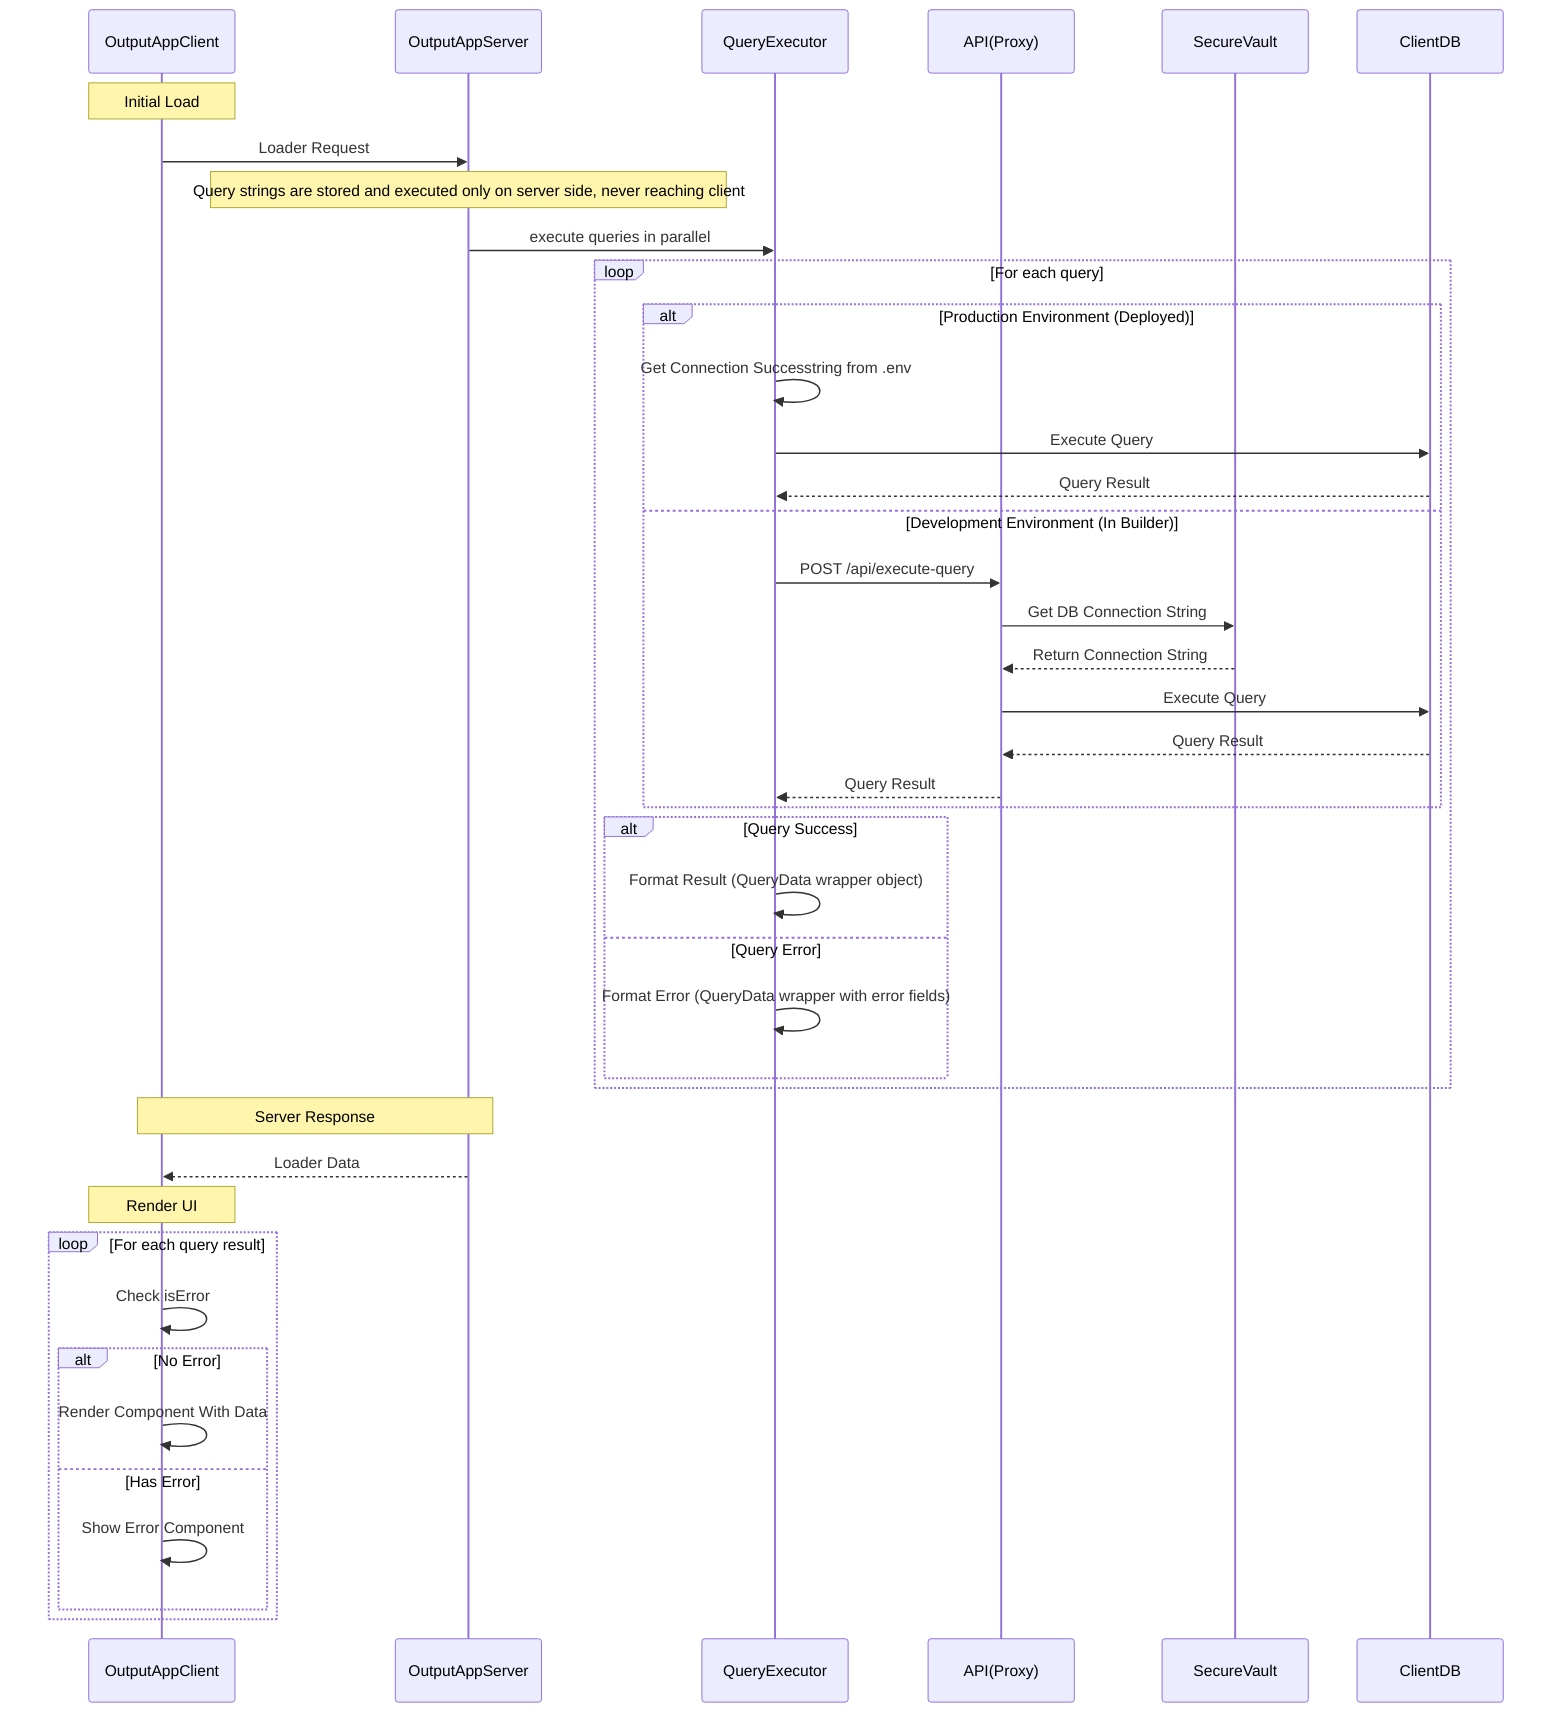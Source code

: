sequenceDiagram
    participant OutputAppClient
    participant OutputAppServer
    participant QueryExecutor
    participant API(Proxy)
    participant SecureVault
    participant ClientDB

    Note over OutputAppClient: Initial Load
    OutputAppClient->>OutputAppServer: Loader Request
    Note over OutputAppServer: Query strings are stored and executed only on server side, never reaching client
    OutputAppServer->>QueryExecutor: execute queries in parallel
    
    loop For each query
        alt Production Environment (Deployed)
            QueryExecutor->>QueryExecutor: Get Connection Successtring from .env
            QueryExecutor->>ClientDB: Execute Query
            ClientDB-->>QueryExecutor: Query Result
        else Development Environment (In Builder)
            QueryExecutor->>API(Proxy): POST /api/execute-query
            API(Proxy)->>SecureVault: Get DB Connection String
            SecureVault-->>API(Proxy): Return Connection String
            API(Proxy)->>ClientDB: Execute Query
            ClientDB-->>API(Proxy): Query Result
            API(Proxy)-->>QueryExecutor: Query Result
        end

        alt Query Success
            QueryExecutor->>QueryExecutor: Format Result (QueryData wrapper object)
        else Query Error
            QueryExecutor->>QueryExecutor: Format Error (QueryData wrapper with error fields)
        end
    end

    Note over OutputAppServer,OutputAppClient: Server Response
    OutputAppServer-->>OutputAppClient: Loader Data

    Note over OutputAppClient: Render UI
    loop For each query result
        OutputAppClient->>OutputAppClient: Check isError
        alt No Error
            OutputAppClient->>OutputAppClient: Render Component With Data
        else Has Error
            OutputAppClient->>OutputAppClient: Show Error Component
        end
    end